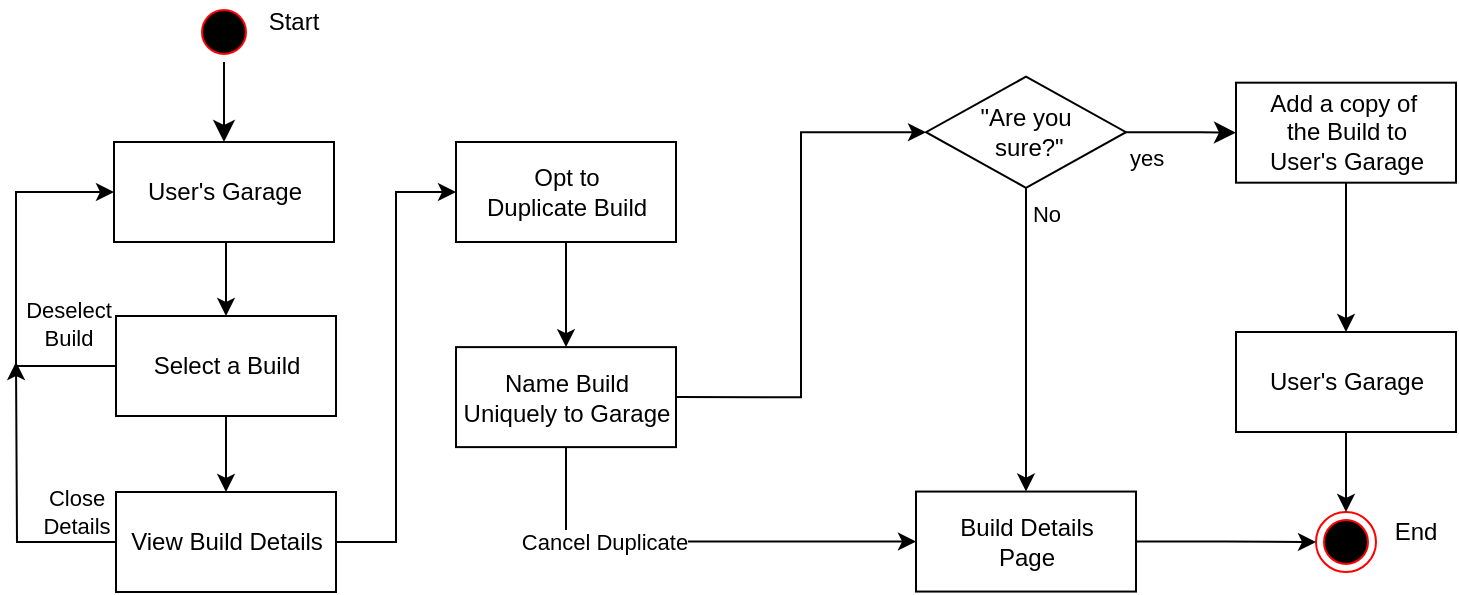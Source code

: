 <mxfile version="13.7.9" type="device"><diagram id="G4__s2rDL2HWSebnjnGc" name="Page-1"><mxGraphModel dx="1106" dy="980" grid="1" gridSize="10" guides="1" tooltips="1" connect="1" arrows="1" fold="1" page="1" pageScale="1" pageWidth="850" pageHeight="1100" math="0" shadow="0"><root><mxCell id="0"/><mxCell id="1" parent="0"/><mxCell id="Z3Y8iUlZjjwggO-Ft5zI-1" value="" style="ellipse;html=1;shape=endState;fillColor=#000000;strokeColor=#ff0000;" parent="1" vertex="1"><mxGeometry x="680" y="325" width="30" height="30" as="geometry"/></mxCell><mxCell id="Z3Y8iUlZjjwggO-Ft5zI-2" value="" style="ellipse;html=1;shape=startState;fillColor=#000000;strokeColor=#ff0000;" parent="1" vertex="1"><mxGeometry x="119" y="70" width="30" height="30" as="geometry"/></mxCell><mxCell id="Z3Y8iUlZjjwggO-Ft5zI-3" value="" style="edgeStyle=orthogonalEdgeStyle;html=1;verticalAlign=bottom;endArrow=classic;endSize=8;endFill=1;" parent="1" source="Z3Y8iUlZjjwggO-Ft5zI-2" target="Z3Y8iUlZjjwggO-Ft5zI-4" edge="1"><mxGeometry relative="1" as="geometry"><mxPoint x="125" y="160" as="targetPoint"/></mxGeometry></mxCell><mxCell id="Z3Y8iUlZjjwggO-Ft5zI-8" style="edgeStyle=orthogonalEdgeStyle;rounded=0;orthogonalLoop=1;jettySize=auto;html=1;exitX=0.5;exitY=1;exitDx=0;exitDy=0;entryX=0.5;entryY=0;entryDx=0;entryDy=0;endArrow=classic;endFill=1;strokeColor=#000000;" parent="1" source="Z3Y8iUlZjjwggO-Ft5zI-4" target="Z3Y8iUlZjjwggO-Ft5zI-5" edge="1"><mxGeometry relative="1" as="geometry"><Array as="points"><mxPoint x="135" y="190"/></Array></mxGeometry></mxCell><mxCell id="Z3Y8iUlZjjwggO-Ft5zI-4" value="User's Garage" style="html=1;" parent="1" vertex="1"><mxGeometry x="79" y="140" width="110" height="50" as="geometry"/></mxCell><mxCell id="Z3Y8iUlZjjwggO-Ft5zI-9" style="edgeStyle=orthogonalEdgeStyle;rounded=0;orthogonalLoop=1;jettySize=auto;html=1;exitX=0.5;exitY=1;exitDx=0;exitDy=0;endArrow=classic;endFill=1;strokeColor=#000000;" parent="1" source="Z3Y8iUlZjjwggO-Ft5zI-5" target="hIPg19BUUEWL77OiF5Mk-1" edge="1"><mxGeometry relative="1" as="geometry"><mxPoint x="125" y="340" as="targetPoint"/></mxGeometry></mxCell><mxCell id="Z3Y8iUlZjjwggO-Ft5zI-24" style="edgeStyle=orthogonalEdgeStyle;rounded=0;orthogonalLoop=1;jettySize=auto;html=1;exitX=0;exitY=0.5;exitDx=0;exitDy=0;entryX=0;entryY=0.5;entryDx=0;entryDy=0;endArrow=classic;endFill=1;strokeColor=#000000;" parent="1" source="Z3Y8iUlZjjwggO-Ft5zI-5" target="Z3Y8iUlZjjwggO-Ft5zI-4" edge="1"><mxGeometry relative="1" as="geometry"><Array as="points"><mxPoint x="30" y="252"/><mxPoint x="30" y="165"/></Array></mxGeometry></mxCell><mxCell id="Z3Y8iUlZjjwggO-Ft5zI-25" value="Deselect &lt;br&gt;Build" style="edgeLabel;html=1;align=center;verticalAlign=middle;resizable=0;points=[];" parent="Z3Y8iUlZjjwggO-Ft5zI-24" vertex="1" connectable="0"><mxGeometry x="0.011" y="2" relative="1" as="geometry"><mxPoint x="28" y="23.0" as="offset"/></mxGeometry></mxCell><mxCell id="Z3Y8iUlZjjwggO-Ft5zI-5" value="Select a Build" style="html=1;strokeColor=#000000;" parent="1" vertex="1"><mxGeometry x="80" y="227" width="110" height="50" as="geometry"/></mxCell><mxCell id="Z3Y8iUlZjjwggO-Ft5zI-31" style="edgeStyle=orthogonalEdgeStyle;rounded=0;orthogonalLoop=1;jettySize=auto;html=1;exitX=0.5;exitY=1;exitDx=0;exitDy=0;endArrow=classic;endFill=1;strokeColor=#000000;entryX=0.5;entryY=0;entryDx=0;entryDy=0;" parent="1" source="Z3Y8iUlZjjwggO-Ft5zI-6" target="Z3Y8iUlZjjwggO-Ft5zI-32" edge="1"><mxGeometry relative="1" as="geometry"><mxPoint x="320" y="390" as="targetPoint"/></mxGeometry></mxCell><mxCell id="Z3Y8iUlZjjwggO-Ft5zI-6" value="Opt to &lt;br&gt;Duplicate Build" style="html=1;strokeColor=#000000;" parent="1" vertex="1"><mxGeometry x="250" y="140.0" width="110" height="50" as="geometry"/></mxCell><mxCell id="Z3Y8iUlZjjwggO-Ft5zI-27" style="edgeStyle=orthogonalEdgeStyle;rounded=0;orthogonalLoop=1;jettySize=auto;html=1;exitX=0.5;exitY=1;exitDx=0;exitDy=0;endArrow=classic;endFill=1;strokeColor=#000000;" parent="1" source="Z3Y8iUlZjjwggO-Ft5zI-14" target="hIPg19BUUEWL77OiF5Mk-3" edge="1"><mxGeometry relative="1" as="geometry"><mxPoint x="545" y="379.78" as="targetPoint"/></mxGeometry></mxCell><mxCell id="Z3Y8iUlZjjwggO-Ft5zI-28" value="No" style="edgeLabel;html=1;align=center;verticalAlign=middle;resizable=0;points=[];" parent="Z3Y8iUlZjjwggO-Ft5zI-27" vertex="1" connectable="0"><mxGeometry x="-0.57" y="-2" relative="1" as="geometry"><mxPoint x="12" y="-20.12" as="offset"/></mxGeometry></mxCell><mxCell id="Z3Y8iUlZjjwggO-Ft5zI-14" value="&quot;Are you&lt;br&gt;&amp;nbsp;sure?&quot;" style="rhombus;whiteSpace=wrap;html=1;" parent="1" vertex="1"><mxGeometry x="485" y="107.34" width="100" height="55.56" as="geometry"/></mxCell><mxCell id="Z3Y8iUlZjjwggO-Ft5zI-16" value="yes" style="edgeStyle=orthogonalEdgeStyle;html=1;align=left;verticalAlign=top;endArrow=classic;endSize=8;entryX=0;entryY=0.5;entryDx=0;entryDy=0;endFill=1;" parent="1" source="Z3Y8iUlZjjwggO-Ft5zI-14" target="Z3Y8iUlZjjwggO-Ft5zI-18" edge="1"><mxGeometry x="-1" relative="1" as="geometry"><mxPoint x="100" y="647.22" as="targetPoint"/></mxGeometry></mxCell><mxCell id="Z3Y8iUlZjjwggO-Ft5zI-29" style="edgeStyle=orthogonalEdgeStyle;rounded=0;orthogonalLoop=1;jettySize=auto;html=1;exitX=0.5;exitY=1;exitDx=0;exitDy=0;entryX=0.5;entryY=0;entryDx=0;entryDy=0;endArrow=classic;endFill=1;strokeColor=#000000;" parent="1" source="Z3Y8iUlZjjwggO-Ft5zI-18" target="Z3Y8iUlZjjwggO-Ft5zI-19" edge="1"><mxGeometry relative="1" as="geometry"/></mxCell><mxCell id="Z3Y8iUlZjjwggO-Ft5zI-18" value="Add a copy of&amp;nbsp;&lt;br&gt;the Build to&lt;br&gt;User's Garage" style="html=1;strokeColor=#000000;" parent="1" vertex="1"><mxGeometry x="640" y="110.34" width="110" height="50" as="geometry"/></mxCell><mxCell id="Z3Y8iUlZjjwggO-Ft5zI-30" style="edgeStyle=orthogonalEdgeStyle;rounded=0;orthogonalLoop=1;jettySize=auto;html=1;exitX=0.5;exitY=1;exitDx=0;exitDy=0;entryX=0.5;entryY=0;entryDx=0;entryDy=0;endArrow=classic;endFill=1;strokeColor=#000000;" parent="1" source="Z3Y8iUlZjjwggO-Ft5zI-19" target="Z3Y8iUlZjjwggO-Ft5zI-1" edge="1"><mxGeometry relative="1" as="geometry"/></mxCell><mxCell id="Z3Y8iUlZjjwggO-Ft5zI-19" value="User's Garage" style="html=1;strokeColor=#000000;" parent="1" vertex="1"><mxGeometry x="640" y="235" width="110" height="50" as="geometry"/></mxCell><mxCell id="Z3Y8iUlZjjwggO-Ft5zI-20" value="End" style="text;html=1;strokeColor=none;fillColor=none;align=center;verticalAlign=middle;whiteSpace=wrap;rounded=0;" parent="1" vertex="1"><mxGeometry x="710" y="325" width="40" height="20" as="geometry"/></mxCell><mxCell id="Z3Y8iUlZjjwggO-Ft5zI-21" value="Start" style="text;html=1;strokeColor=none;fillColor=none;align=center;verticalAlign=middle;whiteSpace=wrap;rounded=0;" parent="1" vertex="1"><mxGeometry x="149" y="70" width="40" height="20" as="geometry"/></mxCell><mxCell id="Z3Y8iUlZjjwggO-Ft5zI-33" style="edgeStyle=orthogonalEdgeStyle;rounded=0;orthogonalLoop=1;jettySize=auto;html=1;exitX=1;exitY=0.5;exitDx=0;exitDy=0;entryX=0;entryY=0.5;entryDx=0;entryDy=0;endArrow=classic;endFill=1;strokeColor=#000000;" parent="1" source="Z3Y8iUlZjjwggO-Ft5zI-32" target="Z3Y8iUlZjjwggO-Ft5zI-14" edge="1"><mxGeometry relative="1" as="geometry"/></mxCell><mxCell id="Z3Y8iUlZjjwggO-Ft5zI-34" style="edgeStyle=orthogonalEdgeStyle;rounded=0;orthogonalLoop=1;jettySize=auto;html=1;exitX=0.5;exitY=1;exitDx=0;exitDy=0;endArrow=classic;endFill=1;strokeColor=#000000;entryX=0;entryY=0.5;entryDx=0;entryDy=0;" parent="1" source="Z3Y8iUlZjjwggO-Ft5zI-32" target="hIPg19BUUEWL77OiF5Mk-3" edge="1"><mxGeometry relative="1" as="geometry"><mxPoint x="170" y="640" as="targetPoint"/></mxGeometry></mxCell><mxCell id="Z3Y8iUlZjjwggO-Ft5zI-35" value="Cancel Duplicate" style="edgeLabel;html=1;align=center;verticalAlign=middle;resizable=0;points=[];" parent="Z3Y8iUlZjjwggO-Ft5zI-34" vertex="1" connectable="0"><mxGeometry x="-0.411" relative="1" as="geometry"><mxPoint as="offset"/></mxGeometry></mxCell><mxCell id="Z3Y8iUlZjjwggO-Ft5zI-32" value="Name Build &lt;br&gt;Uniquely to Garage" style="html=1;strokeColor=#000000;" parent="1" vertex="1"><mxGeometry x="250" y="242.56" width="110" height="50" as="geometry"/></mxCell><mxCell id="hIPg19BUUEWL77OiF5Mk-2" style="edgeStyle=orthogonalEdgeStyle;rounded=0;orthogonalLoop=1;jettySize=auto;html=1;exitX=1;exitY=0.5;exitDx=0;exitDy=0;entryX=0;entryY=0.5;entryDx=0;entryDy=0;endArrow=classic;endFill=1;strokeColor=#000000;" edge="1" parent="1" source="hIPg19BUUEWL77OiF5Mk-1" target="Z3Y8iUlZjjwggO-Ft5zI-6"><mxGeometry relative="1" as="geometry"/></mxCell><mxCell id="hIPg19BUUEWL77OiF5Mk-5" style="edgeStyle=orthogonalEdgeStyle;rounded=0;orthogonalLoop=1;jettySize=auto;html=1;exitX=0;exitY=0.5;exitDx=0;exitDy=0;endArrow=classic;endFill=1;strokeColor=#000000;" edge="1" parent="1" source="hIPg19BUUEWL77OiF5Mk-1"><mxGeometry relative="1" as="geometry"><mxPoint x="30" y="250" as="targetPoint"/></mxGeometry></mxCell><mxCell id="hIPg19BUUEWL77OiF5Mk-6" value="Close&lt;br&gt;Details" style="edgeLabel;html=1;align=center;verticalAlign=middle;resizable=0;points=[];" vertex="1" connectable="0" parent="hIPg19BUUEWL77OiF5Mk-5"><mxGeometry x="-0.385" y="-26" relative="1" as="geometry"><mxPoint x="23" y="11" as="offset"/></mxGeometry></mxCell><mxCell id="hIPg19BUUEWL77OiF5Mk-1" value="View Build Details" style="html=1;" vertex="1" parent="1"><mxGeometry x="80" y="315" width="110" height="50" as="geometry"/></mxCell><mxCell id="hIPg19BUUEWL77OiF5Mk-4" style="edgeStyle=orthogonalEdgeStyle;rounded=0;orthogonalLoop=1;jettySize=auto;html=1;exitX=1;exitY=0.5;exitDx=0;exitDy=0;endArrow=classic;endFill=1;strokeColor=#000000;" edge="1" parent="1" source="hIPg19BUUEWL77OiF5Mk-3" target="Z3Y8iUlZjjwggO-Ft5zI-1"><mxGeometry relative="1" as="geometry"/></mxCell><mxCell id="hIPg19BUUEWL77OiF5Mk-3" value="Build Details&lt;br&gt;Page" style="html=1;" vertex="1" parent="1"><mxGeometry x="480" y="314.78" width="110" height="50" as="geometry"/></mxCell></root></mxGraphModel></diagram></mxfile>